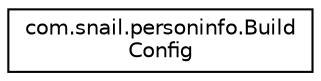 digraph "Graphical Class Hierarchy"
{
 // LATEX_PDF_SIZE
  edge [fontname="Helvetica",fontsize="10",labelfontname="Helvetica",labelfontsize="10"];
  node [fontname="Helvetica",fontsize="10",shape=record];
  rankdir="LR";
  Node0 [label="com.snail.personinfo.Build\lConfig",height=0.2,width=0.4,color="black", fillcolor="white", style="filled",URL="$classcom_1_1snail_1_1personinfo_1_1_build_config.html",tooltip=" "];
}
